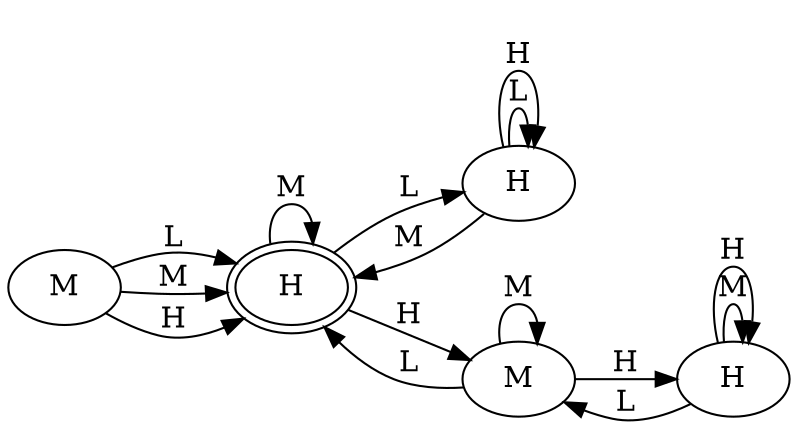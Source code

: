 digraph 43500 {
rankdir = LR
1 [peripheries = 2]

0 [label = "M"]
0 -> 1 [label = "L"]
0 -> 1 [label = "M"]
0 -> 1 [label = "H"]

1 [label = "H"]
1 -> 2 [label = "L"]
1 -> 1 [label = "M"]
1 -> 3 [label = "H"]

2 [label = "H"]
2 -> 2 [label = "L"]
2 -> 1 [label = "M"]
2 -> 2 [label = "H"]

3 [label = "M"]
3 -> 1 [label = "L"]
3 -> 3 [label = "M"]
3 -> 4 [label = "H"]

4 [label = "H"]
4 -> 3 [label = "L"]
4 -> 4 [label = "M"]
4 -> 4 [label = "H"]

}
